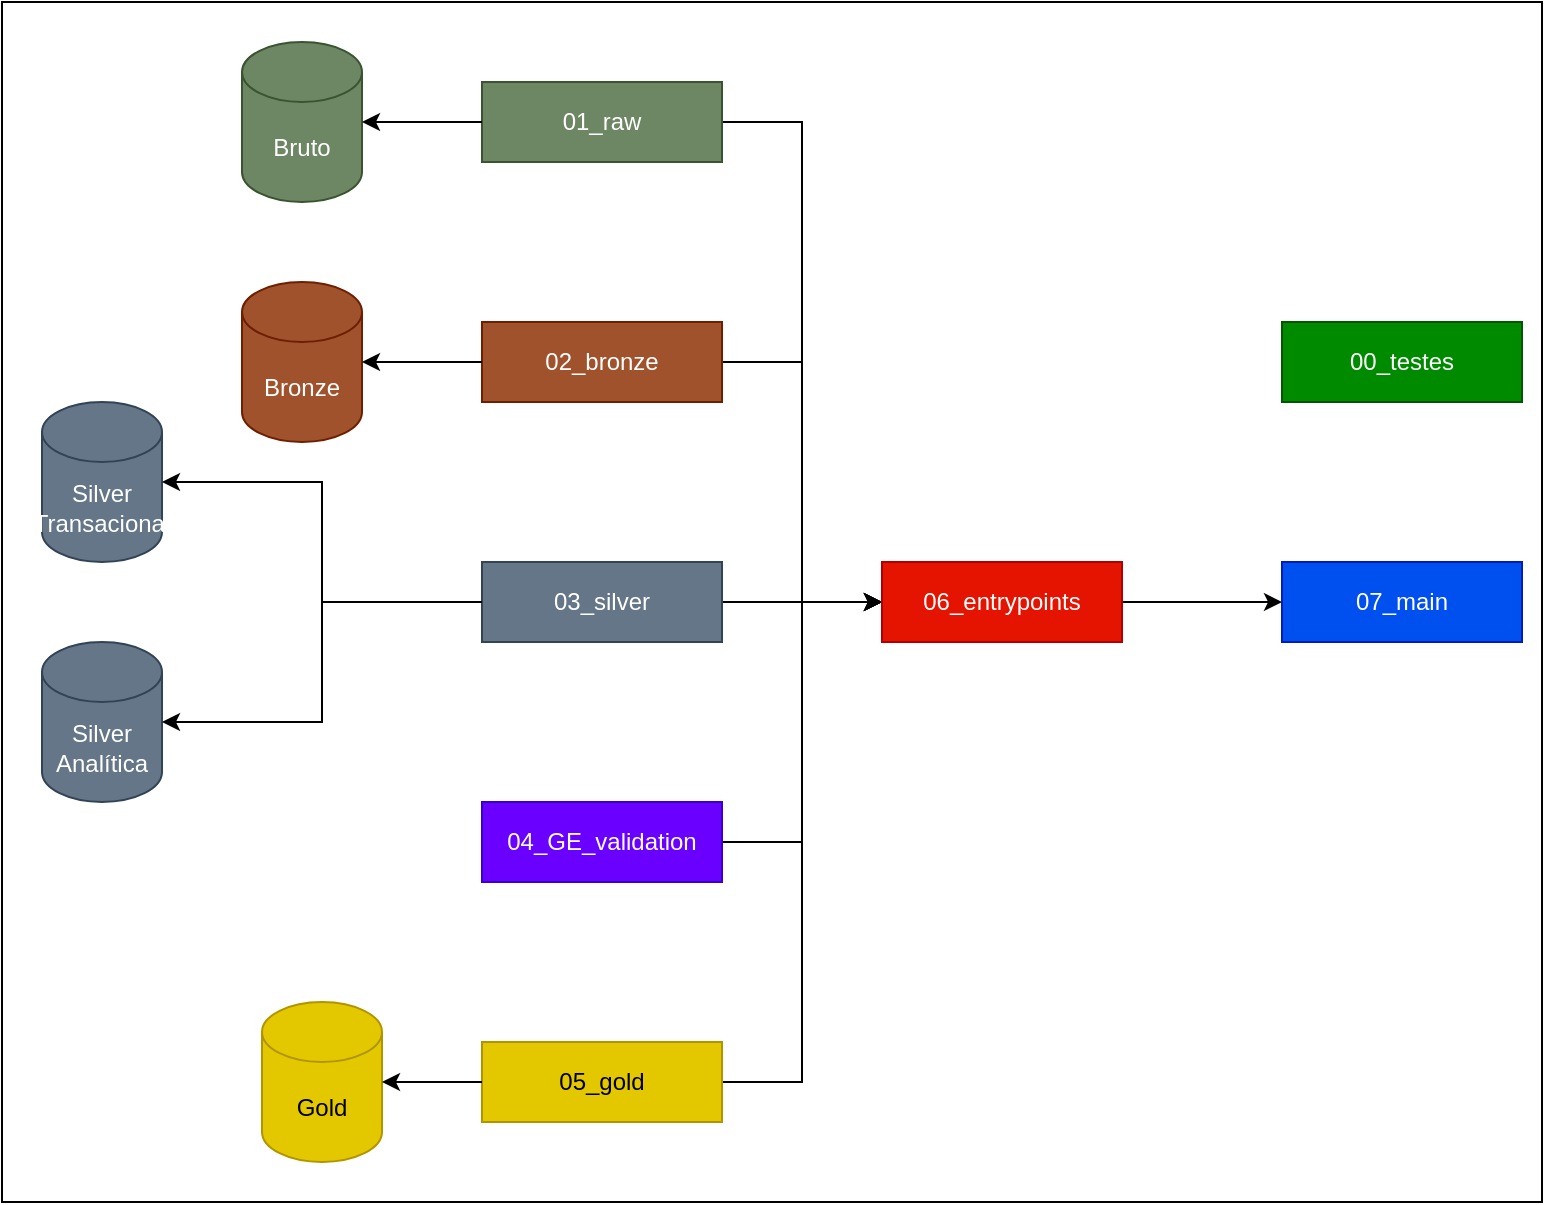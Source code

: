 <mxfile version="24.7.17">
  <diagram name="Page-1" id="XGRwIJhhj2woovYPb2cp">
    <mxGraphModel dx="1420" dy="822" grid="1" gridSize="10" guides="1" tooltips="1" connect="1" arrows="1" fold="1" page="1" pageScale="1" pageWidth="827" pageHeight="1169" math="0" shadow="0">
      <root>
        <mxCell id="0" />
        <mxCell id="1" parent="0" />
        <mxCell id="HcUj0cX0jSpLiBges5oR-1" value="00_testes" style="rounded=0;whiteSpace=wrap;html=1;fillColor=#008a00;fontColor=#ffffff;strokeColor=#005700;" vertex="1" parent="1">
          <mxGeometry x="680" y="240" width="120" height="40" as="geometry" />
        </mxCell>
        <mxCell id="HcUj0cX0jSpLiBges5oR-10" style="edgeStyle=orthogonalEdgeStyle;rounded=0;orthogonalLoop=1;jettySize=auto;html=1;entryX=0;entryY=0.5;entryDx=0;entryDy=0;" edge="1" parent="1" source="HcUj0cX0jSpLiBges5oR-2" target="HcUj0cX0jSpLiBges5oR-7">
          <mxGeometry relative="1" as="geometry" />
        </mxCell>
        <mxCell id="HcUj0cX0jSpLiBges5oR-2" value="01_raw" style="rounded=0;whiteSpace=wrap;html=1;fillColor=#6d8764;fontColor=#ffffff;strokeColor=#3A5431;" vertex="1" parent="1">
          <mxGeometry x="280" y="120" width="120" height="40" as="geometry" />
        </mxCell>
        <mxCell id="HcUj0cX0jSpLiBges5oR-11" style="edgeStyle=orthogonalEdgeStyle;rounded=0;orthogonalLoop=1;jettySize=auto;html=1;entryX=0;entryY=0.5;entryDx=0;entryDy=0;" edge="1" parent="1" source="HcUj0cX0jSpLiBges5oR-3" target="HcUj0cX0jSpLiBges5oR-7">
          <mxGeometry relative="1" as="geometry" />
        </mxCell>
        <mxCell id="HcUj0cX0jSpLiBges5oR-3" value="02_bronze" style="rounded=0;whiteSpace=wrap;html=1;fillColor=#a0522d;fontColor=#ffffff;strokeColor=#6D1F00;" vertex="1" parent="1">
          <mxGeometry x="280" y="240" width="120" height="40" as="geometry" />
        </mxCell>
        <mxCell id="HcUj0cX0jSpLiBges5oR-12" style="edgeStyle=orthogonalEdgeStyle;rounded=0;orthogonalLoop=1;jettySize=auto;html=1;entryX=0;entryY=0.5;entryDx=0;entryDy=0;" edge="1" parent="1" source="HcUj0cX0jSpLiBges5oR-4" target="HcUj0cX0jSpLiBges5oR-7">
          <mxGeometry relative="1" as="geometry" />
        </mxCell>
        <mxCell id="HcUj0cX0jSpLiBges5oR-4" value="03_silver" style="rounded=0;whiteSpace=wrap;html=1;fillColor=#647687;fontColor=#ffffff;strokeColor=#314354;" vertex="1" parent="1">
          <mxGeometry x="280" y="360" width="120" height="40" as="geometry" />
        </mxCell>
        <mxCell id="HcUj0cX0jSpLiBges5oR-13" style="edgeStyle=orthogonalEdgeStyle;rounded=0;orthogonalLoop=1;jettySize=auto;html=1;entryX=0;entryY=0.5;entryDx=0;entryDy=0;" edge="1" parent="1" source="HcUj0cX0jSpLiBges5oR-5" target="HcUj0cX0jSpLiBges5oR-7">
          <mxGeometry relative="1" as="geometry" />
        </mxCell>
        <mxCell id="HcUj0cX0jSpLiBges5oR-5" value="04_GE_validation" style="rounded=0;whiteSpace=wrap;html=1;fillColor=#6a00ff;fontColor=#ffffff;strokeColor=#3700CC;" vertex="1" parent="1">
          <mxGeometry x="280" y="480" width="120" height="40" as="geometry" />
        </mxCell>
        <mxCell id="HcUj0cX0jSpLiBges5oR-14" style="edgeStyle=orthogonalEdgeStyle;rounded=0;orthogonalLoop=1;jettySize=auto;html=1;entryX=0;entryY=0.5;entryDx=0;entryDy=0;" edge="1" parent="1" source="HcUj0cX0jSpLiBges5oR-6" target="HcUj0cX0jSpLiBges5oR-7">
          <mxGeometry relative="1" as="geometry" />
        </mxCell>
        <mxCell id="HcUj0cX0jSpLiBges5oR-6" value="05_gold" style="rounded=0;whiteSpace=wrap;html=1;fillColor=#e3c800;fontColor=#000000;strokeColor=#B09500;" vertex="1" parent="1">
          <mxGeometry x="280" y="600" width="120" height="40" as="geometry" />
        </mxCell>
        <mxCell id="HcUj0cX0jSpLiBges5oR-9" style="edgeStyle=orthogonalEdgeStyle;rounded=0;orthogonalLoop=1;jettySize=auto;html=1;entryX=0;entryY=0.5;entryDx=0;entryDy=0;" edge="1" parent="1" source="HcUj0cX0jSpLiBges5oR-7" target="HcUj0cX0jSpLiBges5oR-8">
          <mxGeometry relative="1" as="geometry" />
        </mxCell>
        <mxCell id="HcUj0cX0jSpLiBges5oR-7" value="06_entrypoints" style="rounded=0;whiteSpace=wrap;html=1;fillColor=#e51400;fontColor=#ffffff;strokeColor=#B20000;" vertex="1" parent="1">
          <mxGeometry x="480" y="360" width="120" height="40" as="geometry" />
        </mxCell>
        <mxCell id="HcUj0cX0jSpLiBges5oR-8" value="07_main" style="rounded=0;whiteSpace=wrap;html=1;fillColor=#0050ef;fontColor=#ffffff;strokeColor=#001DBC;" vertex="1" parent="1">
          <mxGeometry x="680" y="360" width="120" height="40" as="geometry" />
        </mxCell>
        <mxCell id="HcUj0cX0jSpLiBges5oR-16" value="Bruto" style="shape=cylinder3;whiteSpace=wrap;html=1;boundedLbl=1;backgroundOutline=1;size=15;fillColor=#6d8764;fontColor=#ffffff;strokeColor=#3A5431;" vertex="1" parent="1">
          <mxGeometry x="160" y="100" width="60" height="80" as="geometry" />
        </mxCell>
        <mxCell id="HcUj0cX0jSpLiBges5oR-17" style="edgeStyle=orthogonalEdgeStyle;rounded=0;orthogonalLoop=1;jettySize=auto;html=1;entryX=1;entryY=0.5;entryDx=0;entryDy=0;entryPerimeter=0;" edge="1" parent="1" source="HcUj0cX0jSpLiBges5oR-2" target="HcUj0cX0jSpLiBges5oR-16">
          <mxGeometry relative="1" as="geometry" />
        </mxCell>
        <mxCell id="HcUj0cX0jSpLiBges5oR-19" value="Bronze" style="shape=cylinder3;whiteSpace=wrap;html=1;boundedLbl=1;backgroundOutline=1;size=15;fillColor=#a0522d;fontColor=#ffffff;strokeColor=#6D1F00;" vertex="1" parent="1">
          <mxGeometry x="160" y="220" width="60" height="80" as="geometry" />
        </mxCell>
        <mxCell id="HcUj0cX0jSpLiBges5oR-20" value="Silver&lt;div&gt;Transacional&lt;/div&gt;" style="shape=cylinder3;whiteSpace=wrap;html=1;boundedLbl=1;backgroundOutline=1;size=15;fillColor=#647687;fontColor=#ffffff;strokeColor=#314354;" vertex="1" parent="1">
          <mxGeometry x="60" y="280" width="60" height="80" as="geometry" />
        </mxCell>
        <mxCell id="HcUj0cX0jSpLiBges5oR-21" value="Gold" style="shape=cylinder3;whiteSpace=wrap;html=1;boundedLbl=1;backgroundOutline=1;size=15;fillColor=#e3c800;fontColor=#000000;strokeColor=#B09500;" vertex="1" parent="1">
          <mxGeometry x="170" y="580" width="60" height="80" as="geometry" />
        </mxCell>
        <mxCell id="HcUj0cX0jSpLiBges5oR-22" style="edgeStyle=orthogonalEdgeStyle;rounded=0;orthogonalLoop=1;jettySize=auto;html=1;entryX=1;entryY=0.5;entryDx=0;entryDy=0;entryPerimeter=0;" edge="1" parent="1" source="HcUj0cX0jSpLiBges5oR-3" target="HcUj0cX0jSpLiBges5oR-19">
          <mxGeometry relative="1" as="geometry" />
        </mxCell>
        <mxCell id="HcUj0cX0jSpLiBges5oR-23" style="edgeStyle=orthogonalEdgeStyle;rounded=0;orthogonalLoop=1;jettySize=auto;html=1;entryX=1;entryY=0.5;entryDx=0;entryDy=0;entryPerimeter=0;" edge="1" parent="1" source="HcUj0cX0jSpLiBges5oR-4" target="HcUj0cX0jSpLiBges5oR-20">
          <mxGeometry relative="1" as="geometry" />
        </mxCell>
        <mxCell id="HcUj0cX0jSpLiBges5oR-24" style="edgeStyle=orthogonalEdgeStyle;rounded=0;orthogonalLoop=1;jettySize=auto;html=1;entryX=1;entryY=0.5;entryDx=0;entryDy=0;entryPerimeter=0;" edge="1" parent="1" source="HcUj0cX0jSpLiBges5oR-6" target="HcUj0cX0jSpLiBges5oR-21">
          <mxGeometry relative="1" as="geometry" />
        </mxCell>
        <mxCell id="HcUj0cX0jSpLiBges5oR-25" value="Silver&lt;div&gt;Analítica&lt;/div&gt;" style="shape=cylinder3;whiteSpace=wrap;html=1;boundedLbl=1;backgroundOutline=1;size=15;fillColor=#647687;fontColor=#ffffff;strokeColor=#314354;" vertex="1" parent="1">
          <mxGeometry x="60" y="400" width="60" height="80" as="geometry" />
        </mxCell>
        <mxCell id="HcUj0cX0jSpLiBges5oR-27" style="edgeStyle=orthogonalEdgeStyle;rounded=0;orthogonalLoop=1;jettySize=auto;html=1;entryX=1;entryY=0.5;entryDx=0;entryDy=0;entryPerimeter=0;" edge="1" parent="1" source="HcUj0cX0jSpLiBges5oR-4" target="HcUj0cX0jSpLiBges5oR-25">
          <mxGeometry relative="1" as="geometry" />
        </mxCell>
        <mxCell id="HcUj0cX0jSpLiBges5oR-28" value="" style="rounded=0;whiteSpace=wrap;html=1;fillColor=none;" vertex="1" parent="1">
          <mxGeometry x="40" y="80" width="770" height="600" as="geometry" />
        </mxCell>
      </root>
    </mxGraphModel>
  </diagram>
</mxfile>
